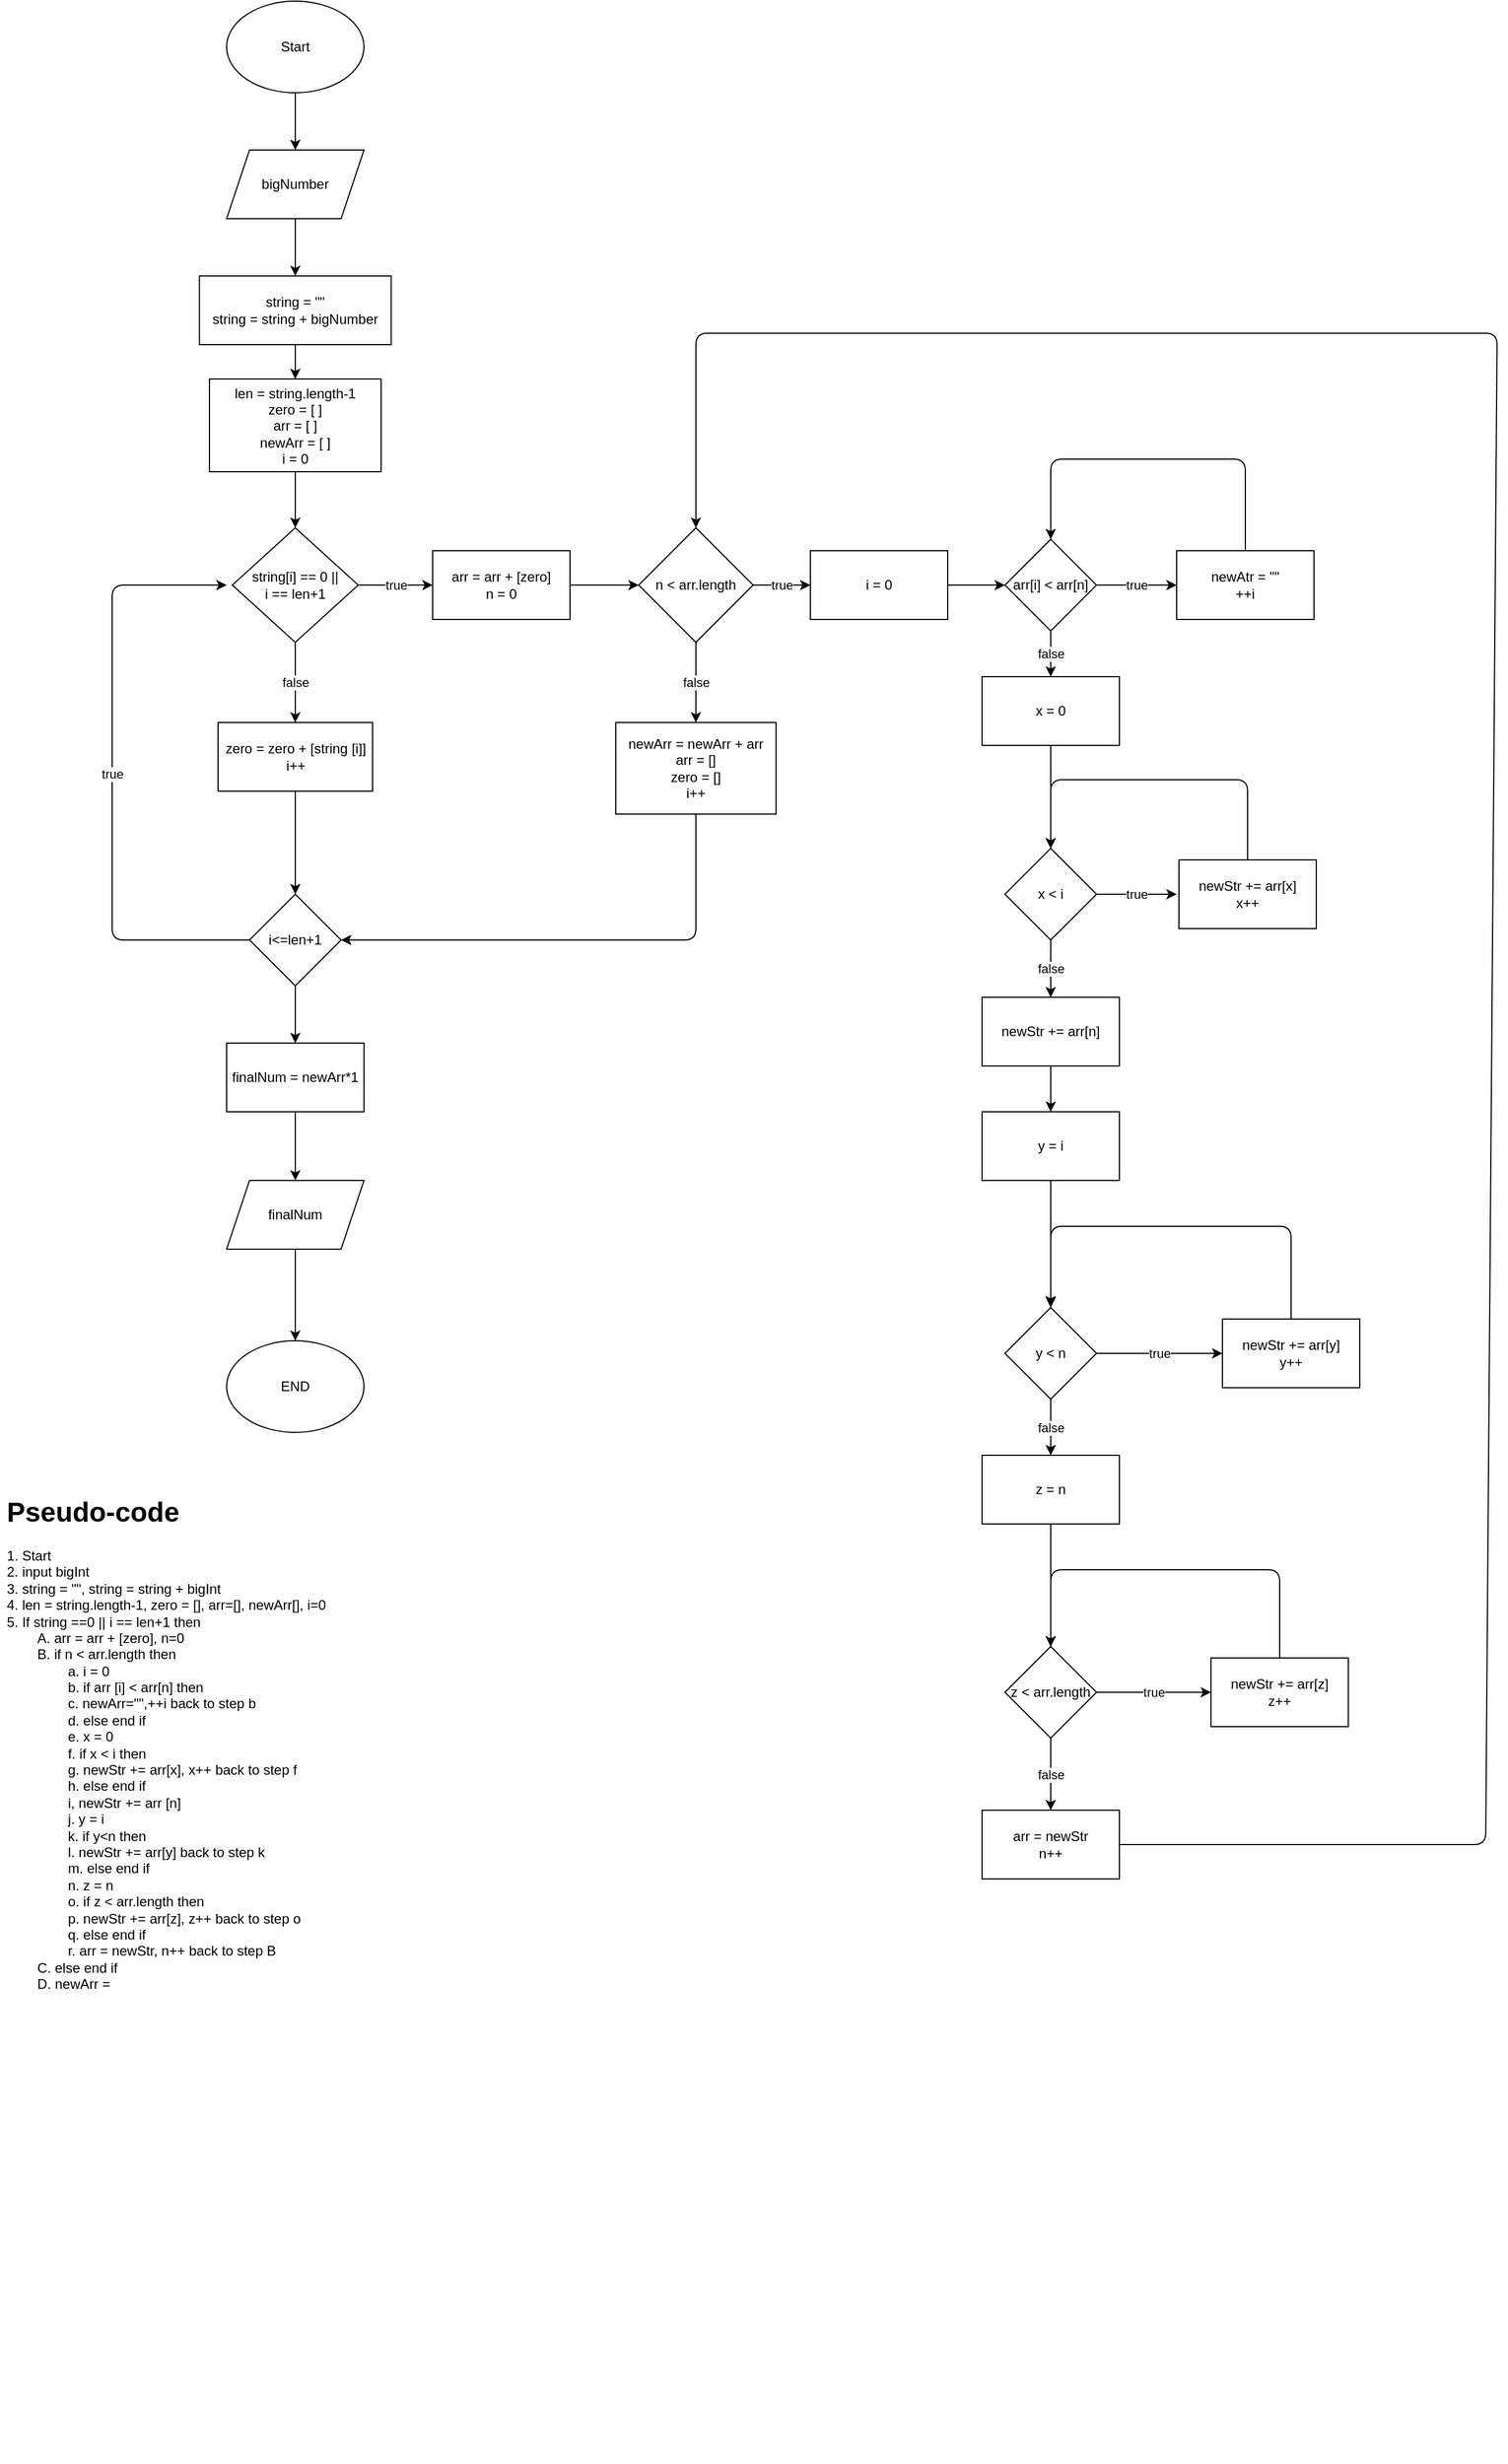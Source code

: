 <mxfile>
    <diagram id="rsF5J0GvmS01JWb0ThK7" name="Page-1">
        <mxGraphModel dx="1215" dy="673" grid="1" gridSize="10" guides="1" tooltips="1" connect="1" arrows="1" fold="1" page="1" pageScale="1" pageWidth="850" pageHeight="1100" math="0" shadow="0">
            <root>
                <mxCell id="0"/>
                <mxCell id="1" parent="0"/>
                <mxCell id="4" style="edgeStyle=none;html=1;exitX=0.5;exitY=1;exitDx=0;exitDy=0;entryX=0.5;entryY=0;entryDx=0;entryDy=0;" parent="1" source="2" target="3" edge="1">
                    <mxGeometry relative="1" as="geometry"/>
                </mxCell>
                <mxCell id="2" value="Start" style="ellipse;whiteSpace=wrap;html=1;" parent="1" vertex="1">
                    <mxGeometry x="220" y="30" width="120" height="80" as="geometry"/>
                </mxCell>
                <mxCell id="6" style="edgeStyle=none;html=1;" parent="1" source="3" target="5" edge="1">
                    <mxGeometry relative="1" as="geometry"/>
                </mxCell>
                <mxCell id="3" value="bigNumber" style="shape=parallelogram;perimeter=parallelogramPerimeter;whiteSpace=wrap;html=1;fixedSize=1;" parent="1" vertex="1">
                    <mxGeometry x="220" y="160" width="120" height="60" as="geometry"/>
                </mxCell>
                <mxCell id="8" style="edgeStyle=none;html=1;exitX=0.5;exitY=1;exitDx=0;exitDy=0;" parent="1" source="5" target="7" edge="1">
                    <mxGeometry relative="1" as="geometry"/>
                </mxCell>
                <mxCell id="5" value="string = &quot;&quot;&lt;br&gt;string = string + bigNumber" style="rounded=0;whiteSpace=wrap;html=1;" parent="1" vertex="1">
                    <mxGeometry x="196.25" y="270" width="167.5" height="60" as="geometry"/>
                </mxCell>
                <mxCell id="10" style="edgeStyle=none;html=1;exitX=0.5;exitY=1;exitDx=0;exitDy=0;entryX=0.5;entryY=0;entryDx=0;entryDy=0;" parent="1" source="7" target="17" edge="1">
                    <mxGeometry relative="1" as="geometry">
                        <mxPoint x="280" y="490" as="targetPoint"/>
                    </mxGeometry>
                </mxCell>
                <mxCell id="7" value="len = string.length-1&lt;br&gt;zero = [ ]&lt;br&gt;arr = [ ]&lt;br&gt;newArr = [ ]&lt;br&gt;i = 0" style="rounded=0;whiteSpace=wrap;html=1;" parent="1" vertex="1">
                    <mxGeometry x="205" y="360" width="150" height="81" as="geometry"/>
                </mxCell>
                <mxCell id="20" value="true" style="edgeStyle=none;html=1;" parent="1" source="17" target="19" edge="1">
                    <mxGeometry relative="1" as="geometry"/>
                </mxCell>
                <mxCell id="62" value="false" style="edgeStyle=none;html=1;entryX=0.5;entryY=0;entryDx=0;entryDy=0;" parent="1" source="17" target="61" edge="1">
                    <mxGeometry relative="1" as="geometry"/>
                </mxCell>
                <mxCell id="17" value="string[i] == 0 || &lt;br&gt;i == len+1" style="rhombus;whiteSpace=wrap;html=1;" parent="1" vertex="1">
                    <mxGeometry x="225" y="490" width="110" height="100" as="geometry"/>
                </mxCell>
                <mxCell id="23" value="true" style="edgeStyle=none;html=1;entryX=0;entryY=0.5;entryDx=0;entryDy=0;" parent="1" source="18" target="22" edge="1">
                    <mxGeometry relative="1" as="geometry"/>
                </mxCell>
                <mxCell id="60" value="false" style="edgeStyle=none;html=1;entryX=0.5;entryY=0;entryDx=0;entryDy=0;" parent="1" source="18" target="59" edge="1">
                    <mxGeometry relative="1" as="geometry"/>
                </mxCell>
                <mxCell id="18" value="n &amp;lt; arr.length&lt;br&gt;" style="rhombus;whiteSpace=wrap;html=1;" parent="1" vertex="1">
                    <mxGeometry x="580" y="490" width="100" height="100" as="geometry"/>
                </mxCell>
                <mxCell id="19" value="arr = arr + [zero]&lt;br&gt;n = 0" style="rounded=0;whiteSpace=wrap;html=1;" parent="1" vertex="1">
                    <mxGeometry x="400" y="510" width="120" height="60" as="geometry"/>
                </mxCell>
                <mxCell id="21" style="edgeStyle=none;html=1;entryX=0;entryY=0.5;entryDx=0;entryDy=0;" parent="1" source="19" target="18" edge="1">
                    <mxGeometry relative="1" as="geometry"/>
                </mxCell>
                <mxCell id="25" style="edgeStyle=none;html=1;entryX=0;entryY=0.5;entryDx=0;entryDy=0;" parent="1" source="22" target="24" edge="1">
                    <mxGeometry relative="1" as="geometry"/>
                </mxCell>
                <mxCell id="22" value="i = 0" style="rounded=0;whiteSpace=wrap;html=1;" parent="1" vertex="1">
                    <mxGeometry x="730" y="510" width="120" height="60" as="geometry"/>
                </mxCell>
                <mxCell id="27" value="true" style="edgeStyle=none;html=1;entryX=0;entryY=0.5;entryDx=0;entryDy=0;" parent="1" source="24" target="26" edge="1">
                    <mxGeometry relative="1" as="geometry"/>
                </mxCell>
                <mxCell id="31" value="false" style="edgeStyle=none;html=1;exitX=0.5;exitY=1;exitDx=0;exitDy=0;entryX=0.5;entryY=0;entryDx=0;entryDy=0;" parent="1" source="24" target="30" edge="1">
                    <mxGeometry relative="1" as="geometry"/>
                </mxCell>
                <mxCell id="24" value="arr[i] &amp;lt; arr[n]" style="rhombus;whiteSpace=wrap;html=1;" parent="1" vertex="1">
                    <mxGeometry x="900" y="500" width="80" height="80" as="geometry"/>
                </mxCell>
                <mxCell id="28" style="edgeStyle=none;html=1;entryX=0.5;entryY=0;entryDx=0;entryDy=0;" parent="1" source="26" target="24" edge="1">
                    <mxGeometry relative="1" as="geometry">
                        <Array as="points">
                            <mxPoint x="1110" y="430"/>
                            <mxPoint x="940" y="430"/>
                        </Array>
                    </mxGeometry>
                </mxCell>
                <mxCell id="26" value="newAtr = &quot;&quot;&lt;br&gt;++i" style="rounded=0;whiteSpace=wrap;html=1;" parent="1" vertex="1">
                    <mxGeometry x="1050" y="510" width="120" height="60" as="geometry"/>
                </mxCell>
                <mxCell id="36" value="true" style="edgeStyle=none;html=1;" parent="1" source="29" edge="1">
                    <mxGeometry relative="1" as="geometry">
                        <mxPoint x="1050" y="810" as="targetPoint"/>
                    </mxGeometry>
                </mxCell>
                <mxCell id="38" value="false" style="edgeStyle=none;html=1;entryX=0.5;entryY=0;entryDx=0;entryDy=0;" parent="1" source="29" target="37" edge="1">
                    <mxGeometry relative="1" as="geometry"/>
                </mxCell>
                <mxCell id="29" value="x &amp;lt; i" style="rhombus;whiteSpace=wrap;html=1;" parent="1" vertex="1">
                    <mxGeometry x="900" y="770" width="80" height="80" as="geometry"/>
                </mxCell>
                <mxCell id="32" style="edgeStyle=none;html=1;entryX=0.5;entryY=0;entryDx=0;entryDy=0;" parent="1" source="30" target="29" edge="1">
                    <mxGeometry relative="1" as="geometry"/>
                </mxCell>
                <mxCell id="30" value="x = 0" style="rounded=0;whiteSpace=wrap;html=1;" parent="1" vertex="1">
                    <mxGeometry x="880" y="620" width="120" height="60" as="geometry"/>
                </mxCell>
                <mxCell id="35" style="edgeStyle=none;html=1;" parent="1" source="34" edge="1">
                    <mxGeometry relative="1" as="geometry">
                        <mxPoint x="940" y="770" as="targetPoint"/>
                        <Array as="points">
                            <mxPoint x="1112" y="710"/>
                            <mxPoint x="940" y="710"/>
                        </Array>
                    </mxGeometry>
                </mxCell>
                <mxCell id="34" value="newStr += arr[x]&lt;br&gt;x++" style="rounded=0;whiteSpace=wrap;html=1;" parent="1" vertex="1">
                    <mxGeometry x="1052" y="780" width="120" height="60" as="geometry"/>
                </mxCell>
                <mxCell id="40" style="edgeStyle=none;html=1;" parent="1" source="37" target="39" edge="1">
                    <mxGeometry relative="1" as="geometry"/>
                </mxCell>
                <mxCell id="37" value="newStr += arr[n]" style="rounded=0;whiteSpace=wrap;html=1;" parent="1" vertex="1">
                    <mxGeometry x="880" y="900" width="120" height="60" as="geometry"/>
                </mxCell>
                <mxCell id="42" style="edgeStyle=none;html=1;entryX=0.5;entryY=0;entryDx=0;entryDy=0;" parent="1" source="39" target="41" edge="1">
                    <mxGeometry relative="1" as="geometry"/>
                </mxCell>
                <mxCell id="39" value="y = i" style="rounded=0;whiteSpace=wrap;html=1;" parent="1" vertex="1">
                    <mxGeometry x="880" y="1000" width="120" height="60" as="geometry"/>
                </mxCell>
                <mxCell id="44" value="true" style="edgeStyle=none;html=1;entryX=0;entryY=0.5;entryDx=0;entryDy=0;" parent="1" source="41" target="43" edge="1">
                    <mxGeometry relative="1" as="geometry"/>
                </mxCell>
                <mxCell id="48" value="false" style="edgeStyle=none;html=1;entryX=0.5;entryY=0;entryDx=0;entryDy=0;" parent="1" source="41" edge="1">
                    <mxGeometry relative="1" as="geometry">
                        <mxPoint x="940" y="1300" as="targetPoint"/>
                    </mxGeometry>
                </mxCell>
                <mxCell id="41" value="y &amp;lt; n" style="rhombus;whiteSpace=wrap;html=1;" parent="1" vertex="1">
                    <mxGeometry x="900" y="1171" width="80" height="80" as="geometry"/>
                </mxCell>
                <mxCell id="45" style="edgeStyle=none;html=1;" parent="1" source="43" edge="1">
                    <mxGeometry relative="1" as="geometry">
                        <mxPoint x="940" y="1170" as="targetPoint"/>
                        <Array as="points">
                            <mxPoint x="1150" y="1100"/>
                            <mxPoint x="940" y="1100"/>
                        </Array>
                    </mxGeometry>
                </mxCell>
                <mxCell id="43" value="newStr += arr[y]&lt;br&gt;y++" style="rounded=0;whiteSpace=wrap;html=1;" parent="1" vertex="1">
                    <mxGeometry x="1090" y="1181" width="120" height="60" as="geometry"/>
                </mxCell>
                <mxCell id="51" style="edgeStyle=none;html=1;entryX=0.5;entryY=0;entryDx=0;entryDy=0;" parent="1" source="49" target="50" edge="1">
                    <mxGeometry relative="1" as="geometry"/>
                </mxCell>
                <mxCell id="49" value="z = n" style="rounded=0;whiteSpace=wrap;html=1;" parent="1" vertex="1">
                    <mxGeometry x="880" y="1300" width="120" height="60" as="geometry"/>
                </mxCell>
                <mxCell id="54" value="true" style="edgeStyle=none;html=1;" parent="1" source="50" target="52" edge="1">
                    <mxGeometry relative="1" as="geometry"/>
                </mxCell>
                <mxCell id="56" value="false" style="edgeStyle=none;html=1;entryX=0.5;entryY=0;entryDx=0;entryDy=0;" parent="1" source="50" target="55" edge="1">
                    <mxGeometry relative="1" as="geometry"/>
                </mxCell>
                <mxCell id="50" value="z &amp;lt; arr.length" style="rhombus;whiteSpace=wrap;html=1;" parent="1" vertex="1">
                    <mxGeometry x="900" y="1467" width="80" height="80" as="geometry"/>
                </mxCell>
                <mxCell id="53" style="edgeStyle=none;html=1;entryX=0.5;entryY=0;entryDx=0;entryDy=0;" parent="1" source="52" target="50" edge="1">
                    <mxGeometry relative="1" as="geometry">
                        <Array as="points">
                            <mxPoint x="1140" y="1400"/>
                            <mxPoint x="940" y="1400"/>
                        </Array>
                    </mxGeometry>
                </mxCell>
                <mxCell id="52" value="newStr += arr[z]&lt;br&gt;z++" style="rounded=0;whiteSpace=wrap;html=1;" parent="1" vertex="1">
                    <mxGeometry x="1080" y="1477" width="120" height="60" as="geometry"/>
                </mxCell>
                <mxCell id="57" style="edgeStyle=none;html=1;entryX=0.5;entryY=0;entryDx=0;entryDy=0;" parent="1" source="55" target="18" edge="1">
                    <mxGeometry relative="1" as="geometry">
                        <Array as="points">
                            <mxPoint x="1320" y="1640"/>
                            <mxPoint x="1330" y="320"/>
                            <mxPoint x="630" y="320"/>
                        </Array>
                    </mxGeometry>
                </mxCell>
                <mxCell id="55" value="arr = newStr&lt;br&gt;n++" style="rounded=0;whiteSpace=wrap;html=1;" parent="1" vertex="1">
                    <mxGeometry x="880" y="1610" width="120" height="60" as="geometry"/>
                </mxCell>
                <mxCell id="65" style="edgeStyle=none;html=1;entryX=1;entryY=0.5;entryDx=0;entryDy=0;" parent="1" source="59" target="63" edge="1">
                    <mxGeometry relative="1" as="geometry">
                        <Array as="points">
                            <mxPoint x="630" y="850"/>
                        </Array>
                    </mxGeometry>
                </mxCell>
                <mxCell id="59" value="newArr = newArr + arr&lt;br&gt;arr = []&lt;br&gt;zero = []&lt;br&gt;i++" style="rounded=0;whiteSpace=wrap;html=1;" parent="1" vertex="1">
                    <mxGeometry x="560" y="660" width="140" height="80" as="geometry"/>
                </mxCell>
                <mxCell id="64" style="edgeStyle=none;html=1;entryX=0.5;entryY=0;entryDx=0;entryDy=0;" parent="1" source="61" target="63" edge="1">
                    <mxGeometry relative="1" as="geometry"/>
                </mxCell>
                <mxCell id="61" value="zero = zero + [string [i]]&lt;br&gt;i++" style="rounded=0;whiteSpace=wrap;html=1;" parent="1" vertex="1">
                    <mxGeometry x="212.5" y="660" width="135" height="60" as="geometry"/>
                </mxCell>
                <mxCell id="66" value="true" style="edgeStyle=none;html=1;" parent="1" source="63" edge="1">
                    <mxGeometry relative="1" as="geometry">
                        <mxPoint x="220" y="540" as="targetPoint"/>
                        <Array as="points">
                            <mxPoint x="120" y="850"/>
                            <mxPoint x="120" y="540"/>
                        </Array>
                    </mxGeometry>
                </mxCell>
                <mxCell id="68" style="edgeStyle=none;html=1;entryX=0.5;entryY=0;entryDx=0;entryDy=0;" parent="1" source="63" target="67" edge="1">
                    <mxGeometry relative="1" as="geometry"/>
                </mxCell>
                <mxCell id="63" value="i&amp;lt;=len+1" style="rhombus;whiteSpace=wrap;html=1;" parent="1" vertex="1">
                    <mxGeometry x="240" y="810" width="80" height="80" as="geometry"/>
                </mxCell>
                <mxCell id="70" style="edgeStyle=none;html=1;entryX=0.5;entryY=0;entryDx=0;entryDy=0;" parent="1" source="67" target="69" edge="1">
                    <mxGeometry relative="1" as="geometry"/>
                </mxCell>
                <mxCell id="67" value="finalNum = newArr*1" style="rounded=0;whiteSpace=wrap;html=1;" parent="1" vertex="1">
                    <mxGeometry x="220" y="940" width="120" height="60" as="geometry"/>
                </mxCell>
                <mxCell id="72" style="edgeStyle=none;html=1;entryX=0.5;entryY=0;entryDx=0;entryDy=0;" parent="1" source="69" target="71" edge="1">
                    <mxGeometry relative="1" as="geometry"/>
                </mxCell>
                <mxCell id="69" value="finalNum" style="shape=parallelogram;perimeter=parallelogramPerimeter;whiteSpace=wrap;html=1;fixedSize=1;" parent="1" vertex="1">
                    <mxGeometry x="220" y="1060" width="120" height="60" as="geometry"/>
                </mxCell>
                <mxCell id="71" value="END" style="ellipse;whiteSpace=wrap;html=1;" parent="1" vertex="1">
                    <mxGeometry x="220" y="1200" width="120" height="80" as="geometry"/>
                </mxCell>
                <mxCell id="73" value="&lt;h1&gt;Pseudo-code&lt;/h1&gt;&lt;div&gt;1. Start&lt;/div&gt;&lt;div&gt;2. input bigInt&lt;/div&gt;&lt;div&gt;3. string = &quot;&quot;, string = string + bigInt&lt;/div&gt;&lt;div&gt;4. len = string.length-1, zero = [], arr=[], newArr[], i=0&lt;/div&gt;&lt;div&gt;5. If string ==0 || i == len+1 then&lt;/div&gt;&lt;div&gt;&lt;span style=&quot;white-space: pre&quot;&gt;&#9;&lt;/span&gt;A. arr = arr + [zero], n=0&lt;br&gt;&lt;/div&gt;&lt;div&gt;&lt;span style=&quot;white-space: pre&quot;&gt;&#9;&lt;/span&gt;B. if n &amp;lt; arr.length then&lt;br&gt;&lt;/div&gt;&lt;div&gt;&lt;span style=&quot;white-space: pre&quot;&gt;&#9;&lt;/span&gt;&lt;span style=&quot;white-space: pre&quot;&gt;&#9;&lt;/span&gt;a. i = 0&lt;br&gt;&lt;/div&gt;&lt;div&gt;&lt;span style=&quot;white-space: pre&quot;&gt;&#9;&lt;/span&gt;&lt;span style=&quot;white-space: pre&quot;&gt;&#9;&lt;/span&gt;b. if arr [i] &amp;lt; arr[n] then&amp;nbsp;&lt;/div&gt;&lt;div&gt;&lt;span style=&quot;white-space: pre&quot;&gt;&#9;&lt;/span&gt;&lt;span style=&quot;white-space: pre&quot;&gt;&#9;&lt;/span&gt;c. newArr=&quot;&quot;,++i back to step b&lt;/div&gt;&lt;div&gt;&lt;span style=&quot;white-space: pre&quot;&gt;&#9;&lt;/span&gt;&lt;span style=&quot;white-space: pre&quot;&gt;&#9;&lt;/span&gt;d.&amp;nbsp;else end if&lt;/div&gt;&lt;div&gt;&lt;span style=&quot;white-space: pre&quot;&gt;&#9;&lt;/span&gt;&lt;span style=&quot;white-space: pre&quot;&gt;&#9;&lt;/span&gt;e. x = 0&lt;br&gt;&lt;/div&gt;&lt;div&gt;&lt;span style=&quot;white-space: pre&quot;&gt;&#9;&lt;/span&gt;&lt;span style=&quot;white-space: pre&quot;&gt;&#9;&lt;/span&gt;f. if x &amp;lt; i then&amp;nbsp;&lt;/div&gt;&lt;div&gt;&lt;span style=&quot;white-space: pre&quot;&gt;&#9;&lt;/span&gt;&lt;span style=&quot;white-space: pre&quot;&gt;&#9;&lt;/span&gt;g. newStr += arr[x], x++ back to step f&lt;br&gt;&lt;/div&gt;&lt;div&gt;&lt;span style=&quot;white-space: pre&quot;&gt;&#9;&lt;/span&gt;&lt;span style=&quot;white-space: pre&quot;&gt;&#9;&lt;/span&gt;h. else end if&lt;br&gt;&lt;/div&gt;&lt;div&gt;&lt;span style=&quot;white-space: pre&quot;&gt;&#9;&lt;/span&gt;&lt;span style=&quot;white-space: pre&quot;&gt;&#9;&lt;/span&gt;i, newStr += arr [n]&lt;br&gt;&lt;/div&gt;&lt;div&gt;&lt;span style=&quot;white-space: pre&quot;&gt;&#9;&lt;/span&gt;&lt;span style=&quot;white-space: pre&quot;&gt;&#9;&lt;/span&gt;j. y = i&lt;br&gt;&lt;/div&gt;&lt;div&gt;&lt;span style=&quot;white-space: pre&quot;&gt;&#9;&lt;/span&gt;&lt;span style=&quot;white-space: pre&quot;&gt;&#9;&lt;/span&gt;k. if y&amp;lt;n then&lt;br&gt;&lt;/div&gt;&lt;div&gt;&lt;span style=&quot;white-space: pre&quot;&gt;&#9;&lt;/span&gt;&lt;span style=&quot;white-space: pre&quot;&gt;&#9;&lt;/span&gt;l. newStr += arr[y] back to step k&lt;br&gt;&lt;/div&gt;&lt;div&gt;&lt;span style=&quot;white-space: pre&quot;&gt;&#9;&lt;/span&gt;&lt;span style=&quot;white-space: pre&quot;&gt;&#9;&lt;/span&gt;m. else end if&lt;br&gt;&lt;/div&gt;&lt;div&gt;&lt;span style=&quot;white-space: pre&quot;&gt;&#9;&lt;/span&gt;&lt;span style=&quot;white-space: pre&quot;&gt;&#9;&lt;/span&gt;n. z = n&lt;br&gt;&lt;/div&gt;&lt;div&gt;&lt;span style=&quot;white-space: pre&quot;&gt;&#9;&lt;/span&gt;&lt;span style=&quot;white-space: pre&quot;&gt;&#9;&lt;/span&gt;o. if z &amp;lt; arr.length then&amp;nbsp;&lt;br&gt;&lt;/div&gt;&lt;div&gt;&lt;span style=&quot;white-space: pre&quot;&gt;&#9;&lt;/span&gt;&lt;span style=&quot;white-space: pre&quot;&gt;&#9;&lt;/span&gt;p. newStr += arr[z], z++ back to step o&lt;br&gt;&lt;/div&gt;&lt;div&gt;&lt;span style=&quot;white-space: pre&quot;&gt;&#9;&lt;/span&gt;&lt;span style=&quot;white-space: pre&quot;&gt;&#9;&lt;/span&gt;q. else end if&lt;br&gt;&lt;/div&gt;&lt;div&gt;&lt;span style=&quot;white-space: pre&quot;&gt;&#9;&lt;/span&gt;&lt;span style=&quot;white-space: pre&quot;&gt;&#9;&lt;/span&gt;r. arr = newStr, n++ back to step B&lt;br&gt;&lt;/div&gt;&lt;div&gt;&lt;span style=&quot;white-space: pre&quot;&gt;&#9;&lt;/span&gt;C. else end if&lt;br&gt;&lt;/div&gt;&lt;div&gt;&lt;span style=&quot;white-space: pre&quot;&gt;&#9;&lt;/span&gt;D. newArr =&amp;nbsp;&lt;br&gt;&lt;/div&gt;" style="text;html=1;strokeColor=none;fillColor=none;spacing=5;spacingTop=-20;whiteSpace=wrap;overflow=hidden;rounded=0;" vertex="1" parent="1">
                    <mxGeometry x="22.5" y="1330" width="707.5" height="850" as="geometry"/>
                </mxCell>
            </root>
        </mxGraphModel>
    </diagram>
</mxfile>